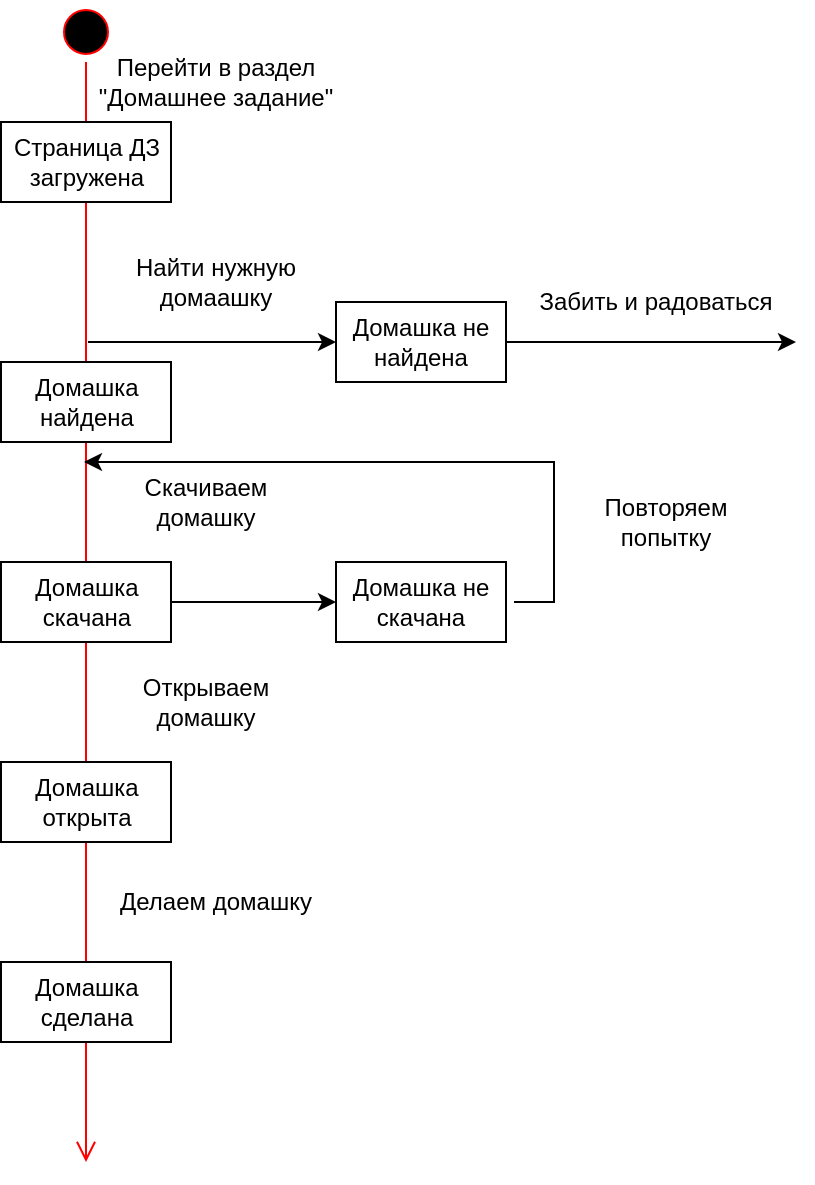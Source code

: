 <mxfile version="15.0.6" type="github">
  <diagram id="RWWzlrLUqUZTd2N9Jcue" name="Page-1">
    <mxGraphModel dx="1038" dy="539" grid="1" gridSize="10" guides="1" tooltips="1" connect="1" arrows="1" fold="1" page="1" pageScale="1" pageWidth="192000" pageHeight="108000" math="0" shadow="0">
      <root>
        <mxCell id="0" />
        <mxCell id="1" parent="0" />
        <mxCell id="69hNL4aNgv2TUrD7TsJn-2" value="" style="ellipse;html=1;shape=startState;fillColor=#000000;strokeColor=#ff0000;" vertex="1" parent="1">
          <mxGeometry x="540" y="20" width="30" height="30" as="geometry" />
        </mxCell>
        <mxCell id="69hNL4aNgv2TUrD7TsJn-3" value="" style="edgeStyle=orthogonalEdgeStyle;html=1;verticalAlign=bottom;endArrow=open;endSize=8;strokeColor=#ff0000;" edge="1" source="69hNL4aNgv2TUrD7TsJn-2" parent="1">
          <mxGeometry relative="1" as="geometry">
            <mxPoint x="555" y="310" as="targetPoint" />
          </mxGeometry>
        </mxCell>
        <mxCell id="69hNL4aNgv2TUrD7TsJn-4" value="Скачиваем домашку" style="text;html=1;strokeColor=none;fillColor=none;align=center;verticalAlign=middle;whiteSpace=wrap;rounded=0;" vertex="1" parent="1">
          <mxGeometry x="560" y="260" width="110" height="20" as="geometry" />
        </mxCell>
        <mxCell id="69hNL4aNgv2TUrD7TsJn-32" style="edgeStyle=orthogonalEdgeStyle;rounded=0;orthogonalLoop=1;jettySize=auto;html=1;exitX=1;exitY=0.5;exitDx=0;exitDy=0;" edge="1" parent="1" source="69hNL4aNgv2TUrD7TsJn-5" target="69hNL4aNgv2TUrD7TsJn-31">
          <mxGeometry relative="1" as="geometry" />
        </mxCell>
        <mxCell id="69hNL4aNgv2TUrD7TsJn-8" value="Перейти в раздел &quot;Домашнее задание&quot;" style="text;html=1;strokeColor=none;fillColor=none;align=center;verticalAlign=middle;whiteSpace=wrap;rounded=0;" vertex="1" parent="1">
          <mxGeometry x="560" y="50" width="120" height="20" as="geometry" />
        </mxCell>
        <mxCell id="69hNL4aNgv2TUrD7TsJn-10" value="Найти нужную домаашку" style="text;html=1;strokeColor=none;fillColor=none;align=center;verticalAlign=middle;whiteSpace=wrap;rounded=0;" vertex="1" parent="1">
          <mxGeometry x="560" y="150" width="120" height="20" as="geometry" />
        </mxCell>
        <mxCell id="69hNL4aNgv2TUrD7TsJn-11" value="" style="edgeStyle=orthogonalEdgeStyle;html=1;verticalAlign=bottom;endArrow=open;endSize=8;strokeColor=#ff0000;" edge="1" parent="1" source="69hNL4aNgv2TUrD7TsJn-2">
          <mxGeometry relative="1" as="geometry">
            <mxPoint x="555" y="600" as="targetPoint" />
            <mxPoint x="555" y="50" as="sourcePoint" />
            <Array as="points">
              <mxPoint x="555" y="200" />
              <mxPoint x="555" y="200" />
            </Array>
          </mxGeometry>
        </mxCell>
        <mxCell id="69hNL4aNgv2TUrD7TsJn-14" value="" style="endArrow=classic;html=1;" edge="1" parent="1">
          <mxGeometry width="50" height="50" relative="1" as="geometry">
            <mxPoint x="556" y="190" as="sourcePoint" />
            <mxPoint x="680" y="190" as="targetPoint" />
          </mxGeometry>
        </mxCell>
        <mxCell id="69hNL4aNgv2TUrD7TsJn-17" value="Домашка найдена" style="rounded=0;whiteSpace=wrap;html=1;" vertex="1" parent="1">
          <mxGeometry x="512.5" y="200" width="85" height="40" as="geometry" />
        </mxCell>
        <mxCell id="69hNL4aNgv2TUrD7TsJn-21" style="edgeStyle=orthogonalEdgeStyle;rounded=0;orthogonalLoop=1;jettySize=auto;html=1;exitX=1;exitY=0.5;exitDx=0;exitDy=0;" edge="1" parent="1" source="69hNL4aNgv2TUrD7TsJn-18">
          <mxGeometry relative="1" as="geometry">
            <mxPoint x="910" y="190" as="targetPoint" />
          </mxGeometry>
        </mxCell>
        <mxCell id="69hNL4aNgv2TUrD7TsJn-18" value="Домашка не найдена" style="rounded=0;whiteSpace=wrap;html=1;" vertex="1" parent="1">
          <mxGeometry x="680" y="170" width="85" height="40" as="geometry" />
        </mxCell>
        <mxCell id="69hNL4aNgv2TUrD7TsJn-22" value="Забить и радоваться" style="text;html=1;strokeColor=none;fillColor=none;align=center;verticalAlign=middle;whiteSpace=wrap;rounded=0;" vertex="1" parent="1">
          <mxGeometry x="780" y="160" width="120" height="20" as="geometry" />
        </mxCell>
        <mxCell id="69hNL4aNgv2TUrD7TsJn-27" value="Открываем домашку" style="text;html=1;strokeColor=none;fillColor=none;align=center;verticalAlign=middle;whiteSpace=wrap;rounded=0;" vertex="1" parent="1">
          <mxGeometry x="560" y="360" width="110" height="20" as="geometry" />
        </mxCell>
        <mxCell id="69hNL4aNgv2TUrD7TsJn-28" value="Домашка открыта" style="rounded=0;whiteSpace=wrap;html=1;" vertex="1" parent="1">
          <mxGeometry x="512.5" y="400" width="85" height="40" as="geometry" />
        </mxCell>
        <mxCell id="69hNL4aNgv2TUrD7TsJn-29" value="Делаем домашку" style="text;html=1;strokeColor=none;fillColor=none;align=center;verticalAlign=middle;whiteSpace=wrap;rounded=0;" vertex="1" parent="1">
          <mxGeometry x="565" y="460" width="110" height="20" as="geometry" />
        </mxCell>
        <mxCell id="69hNL4aNgv2TUrD7TsJn-30" value="Домашка сделана" style="rounded=0;whiteSpace=wrap;html=1;" vertex="1" parent="1">
          <mxGeometry x="512.5" y="500" width="85" height="40" as="geometry" />
        </mxCell>
        <mxCell id="69hNL4aNgv2TUrD7TsJn-34" style="edgeStyle=orthogonalEdgeStyle;rounded=0;orthogonalLoop=1;jettySize=auto;html=1;" edge="1" parent="1">
          <mxGeometry relative="1" as="geometry">
            <mxPoint x="769" y="320" as="sourcePoint" />
            <mxPoint x="554" y="250" as="targetPoint" />
            <Array as="points">
              <mxPoint x="789" y="320" />
              <mxPoint x="789" y="250" />
            </Array>
          </mxGeometry>
        </mxCell>
        <mxCell id="69hNL4aNgv2TUrD7TsJn-31" value="Домашка не скачана" style="rounded=0;whiteSpace=wrap;html=1;" vertex="1" parent="1">
          <mxGeometry x="680" y="300" width="85" height="40" as="geometry" />
        </mxCell>
        <mxCell id="69hNL4aNgv2TUrD7TsJn-36" value="Повторяем попытку" style="text;html=1;strokeColor=none;fillColor=none;align=center;verticalAlign=middle;whiteSpace=wrap;rounded=0;" vertex="1" parent="1">
          <mxGeometry x="790" y="270" width="110" height="20" as="geometry" />
        </mxCell>
        <mxCell id="69hNL4aNgv2TUrD7TsJn-5" value="Домашка скачана" style="rounded=0;whiteSpace=wrap;html=1;" vertex="1" parent="1">
          <mxGeometry x="512.5" y="300" width="85" height="40" as="geometry" />
        </mxCell>
        <mxCell id="69hNL4aNgv2TUrD7TsJn-9" value="Страница ДЗ загружена" style="rounded=0;whiteSpace=wrap;html=1;" vertex="1" parent="1">
          <mxGeometry x="512.5" y="80" width="85" height="40" as="geometry" />
        </mxCell>
      </root>
    </mxGraphModel>
  </diagram>
</mxfile>
